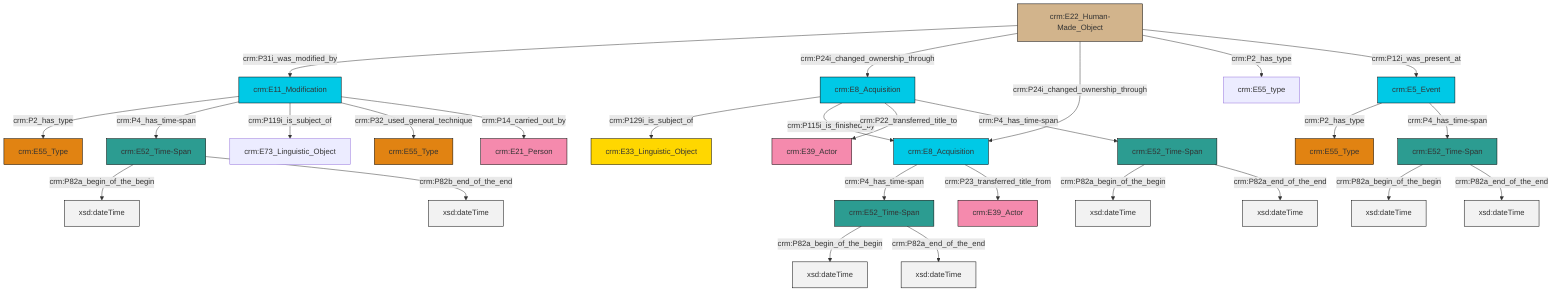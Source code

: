 graph TD
classDef Literal fill:#f2f2f2,stroke:#000000;
classDef CRM_Entity fill:#FFFFFF,stroke:#000000;
classDef Temporal_Entity fill:#00C9E6, stroke:#000000;
classDef Type fill:#E18312, stroke:#000000;
classDef Time-Span fill:#2C9C91, stroke:#000000;
classDef Appellation fill:#FFEB7F, stroke:#000000;
classDef Place fill:#008836, stroke:#000000;
classDef Persistent_Item fill:#B266B2, stroke:#000000;
classDef Conceptual_Object fill:#FFD700, stroke:#000000;
classDef Physical_Thing fill:#D2B48C, stroke:#000000;
classDef Actor fill:#f58aad, stroke:#000000;
classDef PC_Classes fill:#4ce600, stroke:#000000;
classDef Multi fill:#cccccc,stroke:#000000;

2["crm:E52_Time-Span"]:::Time-Span -->|crm:P82a_begin_of_the_begin| 3[xsd:dateTime]:::Literal
2["crm:E52_Time-Span"]:::Time-Span -->|crm:P82a_end_of_the_end| 6[xsd:dateTime]:::Literal
9["crm:E8_Acquisition"]:::Temporal_Entity -->|crm:P129i_is_subject_of| 10["crm:E33_Linguistic_Object"]:::Conceptual_Object
11["crm:E11_Modification"]:::Temporal_Entity -->|crm:P2_has_type| 12["crm:E55_Type"]:::Type
11["crm:E11_Modification"]:::Temporal_Entity -->|crm:P4_has_time-span| 0["crm:E52_Time-Span"]:::Time-Span
9["crm:E8_Acquisition"]:::Temporal_Entity -->|crm:P115i_is_finished_by| 13["crm:E8_Acquisition"]:::Temporal_Entity
9["crm:E8_Acquisition"]:::Temporal_Entity -->|crm:P22_transferred_title_to| 14["crm:E39_Actor"]:::Actor
7["crm:E52_Time-Span"]:::Time-Span -->|crm:P82a_begin_of_the_begin| 15[xsd:dateTime]:::Literal
11["crm:E11_Modification"]:::Temporal_Entity -->|crm:P119i_is_subject_of| 16["crm:E73_Linguistic_Object"]:::Default
11["crm:E11_Modification"]:::Temporal_Entity -->|crm:P32_used_general_technique| 17["crm:E55_Type"]:::Type
11["crm:E11_Modification"]:::Temporal_Entity -->|crm:P14_carried_out_by| 18["crm:E21_Person"]:::Actor
0["crm:E52_Time-Span"]:::Time-Span -->|crm:P82a_begin_of_the_begin| 20[xsd:dateTime]:::Literal
27["crm:E22_Human-Made_Object"]:::Physical_Thing -->|crm:P31i_was_modified_by| 11["crm:E11_Modification"]:::Temporal_Entity
27["crm:E22_Human-Made_Object"]:::Physical_Thing -->|crm:P24i_changed_ownership_through| 9["crm:E8_Acquisition"]:::Temporal_Entity
0["crm:E52_Time-Span"]:::Time-Span -->|crm:P82b_end_of_the_end| 29[xsd:dateTime]:::Literal
13["crm:E8_Acquisition"]:::Temporal_Entity -->|crm:P4_has_time-span| 2["crm:E52_Time-Span"]:::Time-Span
27["crm:E22_Human-Made_Object"]:::Physical_Thing -->|crm:P24i_changed_ownership_through| 13["crm:E8_Acquisition"]:::Temporal_Entity
4["crm:E52_Time-Span"]:::Time-Span -->|crm:P82a_begin_of_the_begin| 37[xsd:dateTime]:::Literal
27["crm:E22_Human-Made_Object"]:::Physical_Thing -->|crm:P2_has_type| 39["crm:E55_type"]:::Default
22["crm:E5_Event"]:::Temporal_Entity -->|crm:P2_has_type| 25["crm:E55_Type"]:::Type
9["crm:E8_Acquisition"]:::Temporal_Entity -->|crm:P4_has_time-span| 4["crm:E52_Time-Span"]:::Time-Span
4["crm:E52_Time-Span"]:::Time-Span -->|crm:P82a_end_of_the_end| 40[xsd:dateTime]:::Literal
22["crm:E5_Event"]:::Temporal_Entity -->|crm:P4_has_time-span| 7["crm:E52_Time-Span"]:::Time-Span
7["crm:E52_Time-Span"]:::Time-Span -->|crm:P82a_end_of_the_end| 42[xsd:dateTime]:::Literal
27["crm:E22_Human-Made_Object"]:::Physical_Thing -->|crm:P12i_was_present_at| 22["crm:E5_Event"]:::Temporal_Entity
13["crm:E8_Acquisition"]:::Temporal_Entity -->|crm:P23_transferred_title_from| 32["crm:E39_Actor"]:::Actor